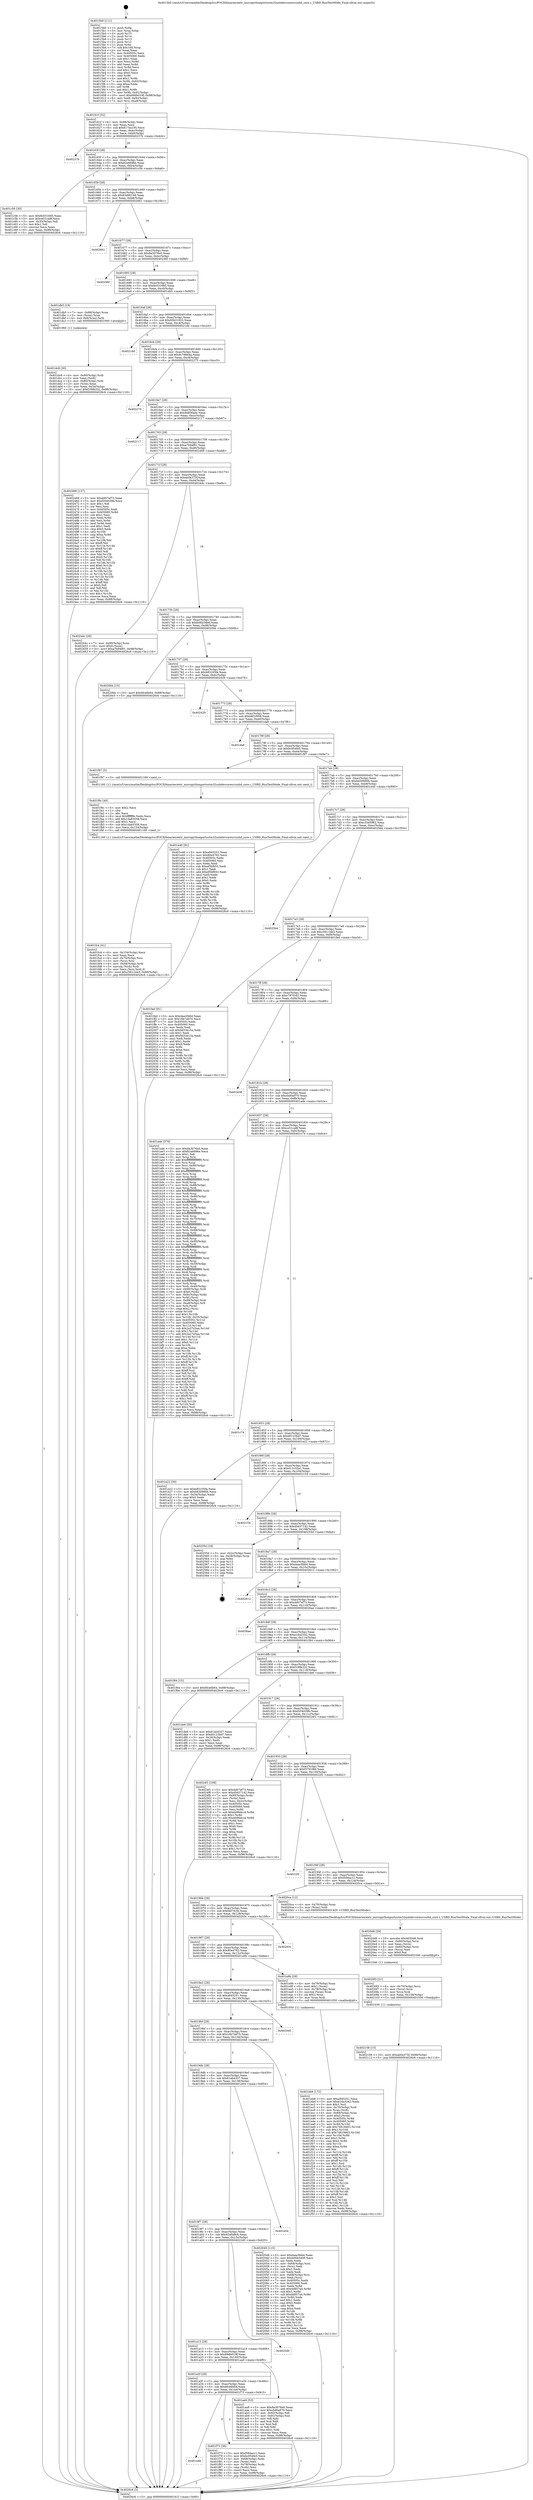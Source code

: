 digraph "0x4015b0" {
  label = "0x4015b0 (/mnt/c/Users/mathe/Desktop/tcc/POCII/binaries/extr_micropythonportsstm32usbdevcoresrcusbd_core.c_USBD_RunTestMode_Final-ollvm.out::main(0))"
  labelloc = "t"
  node[shape=record]

  Entry [label="",width=0.3,height=0.3,shape=circle,fillcolor=black,style=filled]
  "0x40161f" [label="{
     0x40161f [32]\l
     | [instrs]\l
     &nbsp;&nbsp;0x40161f \<+6\>: mov -0x98(%rbp),%eax\l
     &nbsp;&nbsp;0x401625 \<+2\>: mov %eax,%ecx\l
     &nbsp;&nbsp;0x401627 \<+6\>: sub $0x817ea195,%ecx\l
     &nbsp;&nbsp;0x40162d \<+6\>: mov %eax,-0xac(%rbp)\l
     &nbsp;&nbsp;0x401633 \<+6\>: mov %ecx,-0xb0(%rbp)\l
     &nbsp;&nbsp;0x401639 \<+6\>: je 000000000040237b \<main+0xdcb\>\l
  }"]
  "0x40237b" [label="{
     0x40237b\l
  }", style=dashed]
  "0x40163f" [label="{
     0x40163f [28]\l
     | [instrs]\l
     &nbsp;&nbsp;0x40163f \<+5\>: jmp 0000000000401644 \<main+0x94\>\l
     &nbsp;&nbsp;0x401644 \<+6\>: mov -0xac(%rbp),%eax\l
     &nbsp;&nbsp;0x40164a \<+5\>: sub $0x82a6696e,%eax\l
     &nbsp;&nbsp;0x40164f \<+6\>: mov %eax,-0xb4(%rbp)\l
     &nbsp;&nbsp;0x401655 \<+6\>: je 0000000000401c56 \<main+0x6a6\>\l
  }"]
  Exit [label="",width=0.3,height=0.3,shape=circle,fillcolor=black,style=filled,peripheries=2]
  "0x401c56" [label="{
     0x401c56 [30]\l
     | [instrs]\l
     &nbsp;&nbsp;0x401c56 \<+5\>: mov $0x8c031685,%eax\l
     &nbsp;&nbsp;0x401c5b \<+5\>: mov $0xce51ca8f,%ecx\l
     &nbsp;&nbsp;0x401c60 \<+3\>: mov -0x35(%rbp),%dl\l
     &nbsp;&nbsp;0x401c63 \<+3\>: test $0x1,%dl\l
     &nbsp;&nbsp;0x401c66 \<+3\>: cmovne %ecx,%eax\l
     &nbsp;&nbsp;0x401c69 \<+6\>: mov %eax,-0x98(%rbp)\l
     &nbsp;&nbsp;0x401c6f \<+5\>: jmp 00000000004026c6 \<main+0x1116\>\l
  }"]
  "0x40165b" [label="{
     0x40165b [28]\l
     | [instrs]\l
     &nbsp;&nbsp;0x40165b \<+5\>: jmp 0000000000401660 \<main+0xb0\>\l
     &nbsp;&nbsp;0x401660 \<+6\>: mov -0xac(%rbp),%eax\l
     &nbsp;&nbsp;0x401666 \<+5\>: sub $0x83d90148,%eax\l
     &nbsp;&nbsp;0x40166b \<+6\>: mov %eax,-0xb8(%rbp)\l
     &nbsp;&nbsp;0x401671 \<+6\>: je 0000000000402661 \<main+0x10b1\>\l
  }"]
  "0x402108" [label="{
     0x402108 [15]\l
     | [instrs]\l
     &nbsp;&nbsp;0x402108 \<+10\>: movl $0xab0a375f,-0x98(%rbp)\l
     &nbsp;&nbsp;0x402112 \<+5\>: jmp 00000000004026c6 \<main+0x1116\>\l
  }"]
  "0x402661" [label="{
     0x402661\l
  }", style=dashed]
  "0x401677" [label="{
     0x401677 [28]\l
     | [instrs]\l
     &nbsp;&nbsp;0x401677 \<+5\>: jmp 000000000040167c \<main+0xcc\>\l
     &nbsp;&nbsp;0x40167c \<+6\>: mov -0xac(%rbp),%eax\l
     &nbsp;&nbsp;0x401682 \<+5\>: sub $0x8a3076e0,%eax\l
     &nbsp;&nbsp;0x401687 \<+6\>: mov %eax,-0xbc(%rbp)\l
     &nbsp;&nbsp;0x40168d \<+6\>: je 000000000040256f \<main+0xfbf\>\l
  }"]
  "0x4020f3" [label="{
     0x4020f3 [21]\l
     | [instrs]\l
     &nbsp;&nbsp;0x4020f3 \<+4\>: mov -0x70(%rbp),%rcx\l
     &nbsp;&nbsp;0x4020f7 \<+3\>: mov (%rcx),%rcx\l
     &nbsp;&nbsp;0x4020fa \<+3\>: mov %rcx,%rdi\l
     &nbsp;&nbsp;0x4020fd \<+6\>: mov %eax,-0x158(%rbp)\l
     &nbsp;&nbsp;0x402103 \<+5\>: call 0000000000401030 \<free@plt\>\l
     | [calls]\l
     &nbsp;&nbsp;0x401030 \{1\} (unknown)\l
  }"]
  "0x40256f" [label="{
     0x40256f\l
  }", style=dashed]
  "0x401693" [label="{
     0x401693 [28]\l
     | [instrs]\l
     &nbsp;&nbsp;0x401693 \<+5\>: jmp 0000000000401698 \<main+0xe8\>\l
     &nbsp;&nbsp;0x401698 \<+6\>: mov -0xac(%rbp),%eax\l
     &nbsp;&nbsp;0x40169e \<+5\>: sub $0x8c031685,%eax\l
     &nbsp;&nbsp;0x4016a3 \<+6\>: mov %eax,-0xc0(%rbp)\l
     &nbsp;&nbsp;0x4016a9 \<+6\>: je 0000000000401db5 \<main+0x805\>\l
  }"]
  "0x4020d6" [label="{
     0x4020d6 [29]\l
     | [instrs]\l
     &nbsp;&nbsp;0x4020d6 \<+10\>: movabs $0x4030d6,%rdi\l
     &nbsp;&nbsp;0x4020e0 \<+4\>: mov -0x60(%rbp),%rcx\l
     &nbsp;&nbsp;0x4020e4 \<+2\>: mov %eax,(%rcx)\l
     &nbsp;&nbsp;0x4020e6 \<+4\>: mov -0x60(%rbp),%rcx\l
     &nbsp;&nbsp;0x4020ea \<+2\>: mov (%rcx),%esi\l
     &nbsp;&nbsp;0x4020ec \<+2\>: mov $0x0,%al\l
     &nbsp;&nbsp;0x4020ee \<+5\>: call 0000000000401040 \<printf@plt\>\l
     | [calls]\l
     &nbsp;&nbsp;0x401040 \{1\} (unknown)\l
  }"]
  "0x401db5" [label="{
     0x401db5 [19]\l
     | [instrs]\l
     &nbsp;&nbsp;0x401db5 \<+7\>: mov -0x88(%rbp),%rax\l
     &nbsp;&nbsp;0x401dbc \<+3\>: mov (%rax),%rax\l
     &nbsp;&nbsp;0x401dbf \<+4\>: mov 0x8(%rax),%rdi\l
     &nbsp;&nbsp;0x401dc3 \<+5\>: call 0000000000401060 \<atoi@plt\>\l
     | [calls]\l
     &nbsp;&nbsp;0x401060 \{1\} (unknown)\l
  }"]
  "0x4016af" [label="{
     0x4016af [28]\l
     | [instrs]\l
     &nbsp;&nbsp;0x4016af \<+5\>: jmp 00000000004016b4 \<main+0x104\>\l
     &nbsp;&nbsp;0x4016b4 \<+6\>: mov -0xac(%rbp),%eax\l
     &nbsp;&nbsp;0x4016ba \<+5\>: sub $0x95b31923,%eax\l
     &nbsp;&nbsp;0x4016bf \<+6\>: mov %eax,-0xc4(%rbp)\l
     &nbsp;&nbsp;0x4016c5 \<+6\>: je 00000000004021dd \<main+0xc2d\>\l
  }"]
  "0x401fc4" [label="{
     0x401fc4 [41]\l
     | [instrs]\l
     &nbsp;&nbsp;0x401fc4 \<+6\>: mov -0x154(%rbp),%ecx\l
     &nbsp;&nbsp;0x401fca \<+3\>: imul %eax,%ecx\l
     &nbsp;&nbsp;0x401fcd \<+4\>: mov -0x70(%rbp),%rsi\l
     &nbsp;&nbsp;0x401fd1 \<+3\>: mov (%rsi),%rsi\l
     &nbsp;&nbsp;0x401fd4 \<+4\>: mov -0x68(%rbp),%rdi\l
     &nbsp;&nbsp;0x401fd8 \<+3\>: movslq (%rdi),%rdi\l
     &nbsp;&nbsp;0x401fdb \<+3\>: mov %ecx,(%rsi,%rdi,4)\l
     &nbsp;&nbsp;0x401fde \<+10\>: movl $0xc5611bb3,-0x98(%rbp)\l
     &nbsp;&nbsp;0x401fe8 \<+5\>: jmp 00000000004026c6 \<main+0x1116\>\l
  }"]
  "0x4021dd" [label="{
     0x4021dd\l
  }", style=dashed]
  "0x4016cb" [label="{
     0x4016cb [28]\l
     | [instrs]\l
     &nbsp;&nbsp;0x4016cb \<+5\>: jmp 00000000004016d0 \<main+0x120\>\l
     &nbsp;&nbsp;0x4016d0 \<+6\>: mov -0xac(%rbp),%eax\l
     &nbsp;&nbsp;0x4016d6 \<+5\>: sub $0x9c78864a,%eax\l
     &nbsp;&nbsp;0x4016db \<+6\>: mov %eax,-0xc8(%rbp)\l
     &nbsp;&nbsp;0x4016e1 \<+6\>: je 0000000000402275 \<main+0xcc5\>\l
  }"]
  "0x401f9c" [label="{
     0x401f9c [40]\l
     | [instrs]\l
     &nbsp;&nbsp;0x401f9c \<+5\>: mov $0x2,%ecx\l
     &nbsp;&nbsp;0x401fa1 \<+1\>: cltd\l
     &nbsp;&nbsp;0x401fa2 \<+2\>: idiv %ecx\l
     &nbsp;&nbsp;0x401fa4 \<+6\>: imul $0xfffffffe,%edx,%ecx\l
     &nbsp;&nbsp;0x401faa \<+6\>: add $0x1da83358,%ecx\l
     &nbsp;&nbsp;0x401fb0 \<+3\>: add $0x1,%ecx\l
     &nbsp;&nbsp;0x401fb3 \<+6\>: sub $0x1da83358,%ecx\l
     &nbsp;&nbsp;0x401fb9 \<+6\>: mov %ecx,-0x154(%rbp)\l
     &nbsp;&nbsp;0x401fbf \<+5\>: call 0000000000401160 \<next_i\>\l
     | [calls]\l
     &nbsp;&nbsp;0x401160 \{1\} (/mnt/c/Users/mathe/Desktop/tcc/POCII/binaries/extr_micropythonportsstm32usbdevcoresrcusbd_core.c_USBD_RunTestMode_Final-ollvm.out::next_i)\l
  }"]
  "0x402275" [label="{
     0x402275\l
  }", style=dashed]
  "0x4016e7" [label="{
     0x4016e7 [28]\l
     | [instrs]\l
     &nbsp;&nbsp;0x4016e7 \<+5\>: jmp 00000000004016ec \<main+0x13c\>\l
     &nbsp;&nbsp;0x4016ec \<+6\>: mov -0xac(%rbp),%eax\l
     &nbsp;&nbsp;0x4016f2 \<+5\>: sub $0x9d856adc,%eax\l
     &nbsp;&nbsp;0x4016f7 \<+6\>: mov %eax,-0xcc(%rbp)\l
     &nbsp;&nbsp;0x4016fd \<+6\>: je 0000000000402117 \<main+0xb67\>\l
  }"]
  "0x401a4b" [label="{
     0x401a4b\l
  }", style=dashed]
  "0x402117" [label="{
     0x402117\l
  }", style=dashed]
  "0x401703" [label="{
     0x401703 [28]\l
     | [instrs]\l
     &nbsp;&nbsp;0x401703 \<+5\>: jmp 0000000000401708 \<main+0x158\>\l
     &nbsp;&nbsp;0x401708 \<+6\>: mov -0xac(%rbp),%eax\l
     &nbsp;&nbsp;0x40170e \<+5\>: sub $0xa7b94f91,%eax\l
     &nbsp;&nbsp;0x401713 \<+6\>: mov %eax,-0xd0(%rbp)\l
     &nbsp;&nbsp;0x401719 \<+6\>: je 0000000000402468 \<main+0xeb8\>\l
  }"]
  "0x401f73" [label="{
     0x401f73 [36]\l
     | [instrs]\l
     &nbsp;&nbsp;0x401f73 \<+5\>: mov $0xf59dacc1,%eax\l
     &nbsp;&nbsp;0x401f78 \<+5\>: mov $0xbc954fe5,%ecx\l
     &nbsp;&nbsp;0x401f7d \<+4\>: mov -0x68(%rbp),%rdx\l
     &nbsp;&nbsp;0x401f81 \<+2\>: mov (%rdx),%esi\l
     &nbsp;&nbsp;0x401f83 \<+4\>: mov -0x78(%rbp),%rdx\l
     &nbsp;&nbsp;0x401f87 \<+2\>: cmp (%rdx),%esi\l
     &nbsp;&nbsp;0x401f89 \<+3\>: cmovl %ecx,%eax\l
     &nbsp;&nbsp;0x401f8c \<+6\>: mov %eax,-0x98(%rbp)\l
     &nbsp;&nbsp;0x401f92 \<+5\>: jmp 00000000004026c6 \<main+0x1116\>\l
  }"]
  "0x402468" [label="{
     0x402468 [137]\l
     | [instrs]\l
     &nbsp;&nbsp;0x402468 \<+5\>: mov $0xdd07ef73,%eax\l
     &nbsp;&nbsp;0x40246d \<+5\>: mov $0xf204039b,%ecx\l
     &nbsp;&nbsp;0x402472 \<+2\>: mov $0x1,%dl\l
     &nbsp;&nbsp;0x402474 \<+2\>: xor %esi,%esi\l
     &nbsp;&nbsp;0x402476 \<+7\>: mov 0x40505c,%edi\l
     &nbsp;&nbsp;0x40247d \<+8\>: mov 0x405060,%r8d\l
     &nbsp;&nbsp;0x402485 \<+3\>: sub $0x1,%esi\l
     &nbsp;&nbsp;0x402488 \<+3\>: mov %edi,%r9d\l
     &nbsp;&nbsp;0x40248b \<+3\>: add %esi,%r9d\l
     &nbsp;&nbsp;0x40248e \<+4\>: imul %r9d,%edi\l
     &nbsp;&nbsp;0x402492 \<+3\>: and $0x1,%edi\l
     &nbsp;&nbsp;0x402495 \<+3\>: cmp $0x0,%edi\l
     &nbsp;&nbsp;0x402498 \<+4\>: sete %r10b\l
     &nbsp;&nbsp;0x40249c \<+4\>: cmp $0xa,%r8d\l
     &nbsp;&nbsp;0x4024a0 \<+4\>: setl %r11b\l
     &nbsp;&nbsp;0x4024a4 \<+3\>: mov %r10b,%bl\l
     &nbsp;&nbsp;0x4024a7 \<+3\>: xor $0xff,%bl\l
     &nbsp;&nbsp;0x4024aa \<+3\>: mov %r11b,%r14b\l
     &nbsp;&nbsp;0x4024ad \<+4\>: xor $0xff,%r14b\l
     &nbsp;&nbsp;0x4024b1 \<+3\>: xor $0x0,%dl\l
     &nbsp;&nbsp;0x4024b4 \<+3\>: mov %bl,%r15b\l
     &nbsp;&nbsp;0x4024b7 \<+4\>: and $0x0,%r15b\l
     &nbsp;&nbsp;0x4024bb \<+3\>: and %dl,%r10b\l
     &nbsp;&nbsp;0x4024be \<+3\>: mov %r14b,%r12b\l
     &nbsp;&nbsp;0x4024c1 \<+4\>: and $0x0,%r12b\l
     &nbsp;&nbsp;0x4024c5 \<+3\>: and %dl,%r11b\l
     &nbsp;&nbsp;0x4024c8 \<+3\>: or %r10b,%r15b\l
     &nbsp;&nbsp;0x4024cb \<+3\>: or %r11b,%r12b\l
     &nbsp;&nbsp;0x4024ce \<+3\>: xor %r12b,%r15b\l
     &nbsp;&nbsp;0x4024d1 \<+3\>: or %r14b,%bl\l
     &nbsp;&nbsp;0x4024d4 \<+3\>: xor $0xff,%bl\l
     &nbsp;&nbsp;0x4024d7 \<+3\>: or $0x0,%dl\l
     &nbsp;&nbsp;0x4024da \<+2\>: and %dl,%bl\l
     &nbsp;&nbsp;0x4024dc \<+3\>: or %bl,%r15b\l
     &nbsp;&nbsp;0x4024df \<+4\>: test $0x1,%r15b\l
     &nbsp;&nbsp;0x4024e3 \<+3\>: cmovne %ecx,%eax\l
     &nbsp;&nbsp;0x4024e6 \<+6\>: mov %eax,-0x98(%rbp)\l
     &nbsp;&nbsp;0x4024ec \<+5\>: jmp 00000000004026c6 \<main+0x1116\>\l
  }"]
  "0x40171f" [label="{
     0x40171f [28]\l
     | [instrs]\l
     &nbsp;&nbsp;0x40171f \<+5\>: jmp 0000000000401724 \<main+0x174\>\l
     &nbsp;&nbsp;0x401724 \<+6\>: mov -0xac(%rbp),%eax\l
     &nbsp;&nbsp;0x40172a \<+5\>: sub $0xab0a375f,%eax\l
     &nbsp;&nbsp;0x40172f \<+6\>: mov %eax,-0xd4(%rbp)\l
     &nbsp;&nbsp;0x401735 \<+6\>: je 000000000040244c \<main+0xe9c\>\l
  }"]
  "0x401eb8" [label="{
     0x401eb8 [172]\l
     | [instrs]\l
     &nbsp;&nbsp;0x401eb8 \<+5\>: mov $0xa945251,%ecx\l
     &nbsp;&nbsp;0x401ebd \<+5\>: mov $0xe16a3342,%edx\l
     &nbsp;&nbsp;0x401ec2 \<+3\>: mov $0x1,%sil\l
     &nbsp;&nbsp;0x401ec5 \<+4\>: mov -0x70(%rbp),%rdi\l
     &nbsp;&nbsp;0x401ec9 \<+3\>: mov %rax,(%rdi)\l
     &nbsp;&nbsp;0x401ecc \<+4\>: mov -0x68(%rbp),%rax\l
     &nbsp;&nbsp;0x401ed0 \<+6\>: movl $0x0,(%rax)\l
     &nbsp;&nbsp;0x401ed6 \<+8\>: mov 0x40505c,%r8d\l
     &nbsp;&nbsp;0x401ede \<+8\>: mov 0x405060,%r9d\l
     &nbsp;&nbsp;0x401ee6 \<+3\>: mov %r8d,%r10d\l
     &nbsp;&nbsp;0x401ee9 \<+7\>: add $0x74819d03,%r10d\l
     &nbsp;&nbsp;0x401ef0 \<+4\>: sub $0x1,%r10d\l
     &nbsp;&nbsp;0x401ef4 \<+7\>: sub $0x74819d03,%r10d\l
     &nbsp;&nbsp;0x401efb \<+4\>: imul %r10d,%r8d\l
     &nbsp;&nbsp;0x401eff \<+4\>: and $0x1,%r8d\l
     &nbsp;&nbsp;0x401f03 \<+4\>: cmp $0x0,%r8d\l
     &nbsp;&nbsp;0x401f07 \<+4\>: sete %r11b\l
     &nbsp;&nbsp;0x401f0b \<+4\>: cmp $0xa,%r9d\l
     &nbsp;&nbsp;0x401f0f \<+3\>: setl %bl\l
     &nbsp;&nbsp;0x401f12 \<+3\>: mov %r11b,%r14b\l
     &nbsp;&nbsp;0x401f15 \<+4\>: xor $0xff,%r14b\l
     &nbsp;&nbsp;0x401f19 \<+3\>: mov %bl,%r15b\l
     &nbsp;&nbsp;0x401f1c \<+4\>: xor $0xff,%r15b\l
     &nbsp;&nbsp;0x401f20 \<+4\>: xor $0x1,%sil\l
     &nbsp;&nbsp;0x401f24 \<+3\>: mov %r14b,%r12b\l
     &nbsp;&nbsp;0x401f27 \<+4\>: and $0xff,%r12b\l
     &nbsp;&nbsp;0x401f2b \<+3\>: and %sil,%r11b\l
     &nbsp;&nbsp;0x401f2e \<+3\>: mov %r15b,%r13b\l
     &nbsp;&nbsp;0x401f31 \<+4\>: and $0xff,%r13b\l
     &nbsp;&nbsp;0x401f35 \<+3\>: and %sil,%bl\l
     &nbsp;&nbsp;0x401f38 \<+3\>: or %r11b,%r12b\l
     &nbsp;&nbsp;0x401f3b \<+3\>: or %bl,%r13b\l
     &nbsp;&nbsp;0x401f3e \<+3\>: xor %r13b,%r12b\l
     &nbsp;&nbsp;0x401f41 \<+3\>: or %r15b,%r14b\l
     &nbsp;&nbsp;0x401f44 \<+4\>: xor $0xff,%r14b\l
     &nbsp;&nbsp;0x401f48 \<+4\>: or $0x1,%sil\l
     &nbsp;&nbsp;0x401f4c \<+3\>: and %sil,%r14b\l
     &nbsp;&nbsp;0x401f4f \<+3\>: or %r14b,%r12b\l
     &nbsp;&nbsp;0x401f52 \<+4\>: test $0x1,%r12b\l
     &nbsp;&nbsp;0x401f56 \<+3\>: cmovne %edx,%ecx\l
     &nbsp;&nbsp;0x401f59 \<+6\>: mov %ecx,-0x98(%rbp)\l
     &nbsp;&nbsp;0x401f5f \<+5\>: jmp 00000000004026c6 \<main+0x1116\>\l
  }"]
  "0x40244c" [label="{
     0x40244c [28]\l
     | [instrs]\l
     &nbsp;&nbsp;0x40244c \<+7\>: mov -0x90(%rbp),%rax\l
     &nbsp;&nbsp;0x402453 \<+6\>: movl $0x0,(%rax)\l
     &nbsp;&nbsp;0x402459 \<+10\>: movl $0xa7b94f91,-0x98(%rbp)\l
     &nbsp;&nbsp;0x402463 \<+5\>: jmp 00000000004026c6 \<main+0x1116\>\l
  }"]
  "0x40173b" [label="{
     0x40173b [28]\l
     | [instrs]\l
     &nbsp;&nbsp;0x40173b \<+5\>: jmp 0000000000401740 \<main+0x190\>\l
     &nbsp;&nbsp;0x401740 \<+6\>: mov -0xac(%rbp),%eax\l
     &nbsp;&nbsp;0x401746 \<+5\>: sub $0xb06b54b6,%eax\l
     &nbsp;&nbsp;0x40174b \<+6\>: mov %eax,-0xd8(%rbp)\l
     &nbsp;&nbsp;0x401751 \<+6\>: je 00000000004020bb \<main+0xb0b\>\l
  }"]
  "0x401dc8" [label="{
     0x401dc8 [30]\l
     | [instrs]\l
     &nbsp;&nbsp;0x401dc8 \<+4\>: mov -0x80(%rbp),%rdi\l
     &nbsp;&nbsp;0x401dcc \<+2\>: mov %eax,(%rdi)\l
     &nbsp;&nbsp;0x401dce \<+4\>: mov -0x80(%rbp),%rdi\l
     &nbsp;&nbsp;0x401dd2 \<+2\>: mov (%rdi),%eax\l
     &nbsp;&nbsp;0x401dd4 \<+3\>: mov %eax,-0x34(%rbp)\l
     &nbsp;&nbsp;0x401dd7 \<+10\>: movl $0xf199b332,-0x98(%rbp)\l
     &nbsp;&nbsp;0x401de1 \<+5\>: jmp 00000000004026c6 \<main+0x1116\>\l
  }"]
  "0x4020bb" [label="{
     0x4020bb [15]\l
     | [instrs]\l
     &nbsp;&nbsp;0x4020bb \<+10\>: movl $0x6fce6b64,-0x98(%rbp)\l
     &nbsp;&nbsp;0x4020c5 \<+5\>: jmp 00000000004026c6 \<main+0x1116\>\l
  }"]
  "0x401757" [label="{
     0x401757 [28]\l
     | [instrs]\l
     &nbsp;&nbsp;0x401757 \<+5\>: jmp 000000000040175c \<main+0x1ac\>\l
     &nbsp;&nbsp;0x40175c \<+6\>: mov -0xac(%rbp),%eax\l
     &nbsp;&nbsp;0x401762 \<+5\>: sub $0xb83105fa,%eax\l
     &nbsp;&nbsp;0x401767 \<+6\>: mov %eax,-0xdc(%rbp)\l
     &nbsp;&nbsp;0x40176d \<+6\>: je 0000000000402429 \<main+0xe79\>\l
  }"]
  "0x4015b0" [label="{
     0x4015b0 [111]\l
     | [instrs]\l
     &nbsp;&nbsp;0x4015b0 \<+1\>: push %rbp\l
     &nbsp;&nbsp;0x4015b1 \<+3\>: mov %rsp,%rbp\l
     &nbsp;&nbsp;0x4015b4 \<+2\>: push %r15\l
     &nbsp;&nbsp;0x4015b6 \<+2\>: push %r14\l
     &nbsp;&nbsp;0x4015b8 \<+2\>: push %r13\l
     &nbsp;&nbsp;0x4015ba \<+2\>: push %r12\l
     &nbsp;&nbsp;0x4015bc \<+1\>: push %rbx\l
     &nbsp;&nbsp;0x4015bd \<+7\>: sub $0x168,%rsp\l
     &nbsp;&nbsp;0x4015c4 \<+2\>: xor %eax,%eax\l
     &nbsp;&nbsp;0x4015c6 \<+7\>: mov 0x40505c,%ecx\l
     &nbsp;&nbsp;0x4015cd \<+7\>: mov 0x405060,%edx\l
     &nbsp;&nbsp;0x4015d4 \<+3\>: sub $0x1,%eax\l
     &nbsp;&nbsp;0x4015d7 \<+3\>: mov %ecx,%r8d\l
     &nbsp;&nbsp;0x4015da \<+3\>: add %eax,%r8d\l
     &nbsp;&nbsp;0x4015dd \<+4\>: imul %r8d,%ecx\l
     &nbsp;&nbsp;0x4015e1 \<+3\>: and $0x1,%ecx\l
     &nbsp;&nbsp;0x4015e4 \<+3\>: cmp $0x0,%ecx\l
     &nbsp;&nbsp;0x4015e7 \<+4\>: sete %r9b\l
     &nbsp;&nbsp;0x4015eb \<+4\>: and $0x1,%r9b\l
     &nbsp;&nbsp;0x4015ef \<+7\>: mov %r9b,-0x92(%rbp)\l
     &nbsp;&nbsp;0x4015f6 \<+3\>: cmp $0xa,%edx\l
     &nbsp;&nbsp;0x4015f9 \<+4\>: setl %r9b\l
     &nbsp;&nbsp;0x4015fd \<+4\>: and $0x1,%r9b\l
     &nbsp;&nbsp;0x401601 \<+7\>: mov %r9b,-0x91(%rbp)\l
     &nbsp;&nbsp;0x401608 \<+10\>: movl $0x69db019f,-0x98(%rbp)\l
     &nbsp;&nbsp;0x401612 \<+6\>: mov %edi,-0x9c(%rbp)\l
     &nbsp;&nbsp;0x401618 \<+7\>: mov %rsi,-0xa8(%rbp)\l
  }"]
  "0x402429" [label="{
     0x402429\l
  }", style=dashed]
  "0x401773" [label="{
     0x401773 [28]\l
     | [instrs]\l
     &nbsp;&nbsp;0x401773 \<+5\>: jmp 0000000000401778 \<main+0x1c8\>\l
     &nbsp;&nbsp;0x401778 \<+6\>: mov -0xac(%rbp),%eax\l
     &nbsp;&nbsp;0x40177e \<+5\>: sub $0xb8f1f958,%eax\l
     &nbsp;&nbsp;0x401783 \<+6\>: mov %eax,-0xe0(%rbp)\l
     &nbsp;&nbsp;0x401789 \<+6\>: je 0000000000401da6 \<main+0x7f6\>\l
  }"]
  "0x4026c6" [label="{
     0x4026c6 [5]\l
     | [instrs]\l
     &nbsp;&nbsp;0x4026c6 \<+5\>: jmp 000000000040161f \<main+0x6f\>\l
  }"]
  "0x401da6" [label="{
     0x401da6\l
  }", style=dashed]
  "0x40178f" [label="{
     0x40178f [28]\l
     | [instrs]\l
     &nbsp;&nbsp;0x40178f \<+5\>: jmp 0000000000401794 \<main+0x1e4\>\l
     &nbsp;&nbsp;0x401794 \<+6\>: mov -0xac(%rbp),%eax\l
     &nbsp;&nbsp;0x40179a \<+5\>: sub $0xbc954fe5,%eax\l
     &nbsp;&nbsp;0x40179f \<+6\>: mov %eax,-0xe4(%rbp)\l
     &nbsp;&nbsp;0x4017a5 \<+6\>: je 0000000000401f97 \<main+0x9e7\>\l
  }"]
  "0x401a2f" [label="{
     0x401a2f [28]\l
     | [instrs]\l
     &nbsp;&nbsp;0x401a2f \<+5\>: jmp 0000000000401a34 \<main+0x484\>\l
     &nbsp;&nbsp;0x401a34 \<+6\>: mov -0xac(%rbp),%eax\l
     &nbsp;&nbsp;0x401a3a \<+5\>: sub $0x6fce6b64,%eax\l
     &nbsp;&nbsp;0x401a3f \<+6\>: mov %eax,-0x144(%rbp)\l
     &nbsp;&nbsp;0x401a45 \<+6\>: je 0000000000401f73 \<main+0x9c3\>\l
  }"]
  "0x401f97" [label="{
     0x401f97 [5]\l
     | [instrs]\l
     &nbsp;&nbsp;0x401f97 \<+5\>: call 0000000000401160 \<next_i\>\l
     | [calls]\l
     &nbsp;&nbsp;0x401160 \{1\} (/mnt/c/Users/mathe/Desktop/tcc/POCII/binaries/extr_micropythonportsstm32usbdevcoresrcusbd_core.c_USBD_RunTestMode_Final-ollvm.out::next_i)\l
  }"]
  "0x4017ab" [label="{
     0x4017ab [28]\l
     | [instrs]\l
     &nbsp;&nbsp;0x4017ab \<+5\>: jmp 00000000004017b0 \<main+0x200\>\l
     &nbsp;&nbsp;0x4017b0 \<+6\>: mov -0xac(%rbp),%eax\l
     &nbsp;&nbsp;0x4017b6 \<+5\>: sub $0xbd30990b,%eax\l
     &nbsp;&nbsp;0x4017bb \<+6\>: mov %eax,-0xe8(%rbp)\l
     &nbsp;&nbsp;0x4017c1 \<+6\>: je 0000000000401e40 \<main+0x890\>\l
  }"]
  "0x401aa9" [label="{
     0x401aa9 [53]\l
     | [instrs]\l
     &nbsp;&nbsp;0x401aa9 \<+5\>: mov $0x8a3076e0,%eax\l
     &nbsp;&nbsp;0x401aae \<+5\>: mov $0xcbd0a970,%ecx\l
     &nbsp;&nbsp;0x401ab3 \<+6\>: mov -0x92(%rbp),%dl\l
     &nbsp;&nbsp;0x401ab9 \<+7\>: mov -0x91(%rbp),%sil\l
     &nbsp;&nbsp;0x401ac0 \<+3\>: mov %dl,%dil\l
     &nbsp;&nbsp;0x401ac3 \<+3\>: and %sil,%dil\l
     &nbsp;&nbsp;0x401ac6 \<+3\>: xor %sil,%dl\l
     &nbsp;&nbsp;0x401ac9 \<+3\>: or %dl,%dil\l
     &nbsp;&nbsp;0x401acc \<+4\>: test $0x1,%dil\l
     &nbsp;&nbsp;0x401ad0 \<+3\>: cmovne %ecx,%eax\l
     &nbsp;&nbsp;0x401ad3 \<+6\>: mov %eax,-0x98(%rbp)\l
     &nbsp;&nbsp;0x401ad9 \<+5\>: jmp 00000000004026c6 \<main+0x1116\>\l
  }"]
  "0x401e40" [label="{
     0x401e40 [91]\l
     | [instrs]\l
     &nbsp;&nbsp;0x401e40 \<+5\>: mov $0xa945251,%eax\l
     &nbsp;&nbsp;0x401e45 \<+5\>: mov $0x80e4762,%ecx\l
     &nbsp;&nbsp;0x401e4a \<+7\>: mov 0x40505c,%edx\l
     &nbsp;&nbsp;0x401e51 \<+7\>: mov 0x405060,%esi\l
     &nbsp;&nbsp;0x401e58 \<+2\>: mov %edx,%edi\l
     &nbsp;&nbsp;0x401e5a \<+6\>: sub $0xef5bf653,%edi\l
     &nbsp;&nbsp;0x401e60 \<+3\>: sub $0x1,%edi\l
     &nbsp;&nbsp;0x401e63 \<+6\>: add $0xef5bf653,%edi\l
     &nbsp;&nbsp;0x401e69 \<+3\>: imul %edi,%edx\l
     &nbsp;&nbsp;0x401e6c \<+3\>: and $0x1,%edx\l
     &nbsp;&nbsp;0x401e6f \<+3\>: cmp $0x0,%edx\l
     &nbsp;&nbsp;0x401e72 \<+4\>: sete %r8b\l
     &nbsp;&nbsp;0x401e76 \<+3\>: cmp $0xa,%esi\l
     &nbsp;&nbsp;0x401e79 \<+4\>: setl %r9b\l
     &nbsp;&nbsp;0x401e7d \<+3\>: mov %r8b,%r10b\l
     &nbsp;&nbsp;0x401e80 \<+3\>: and %r9b,%r10b\l
     &nbsp;&nbsp;0x401e83 \<+3\>: xor %r9b,%r8b\l
     &nbsp;&nbsp;0x401e86 \<+3\>: or %r8b,%r10b\l
     &nbsp;&nbsp;0x401e89 \<+4\>: test $0x1,%r10b\l
     &nbsp;&nbsp;0x401e8d \<+3\>: cmovne %ecx,%eax\l
     &nbsp;&nbsp;0x401e90 \<+6\>: mov %eax,-0x98(%rbp)\l
     &nbsp;&nbsp;0x401e96 \<+5\>: jmp 00000000004026c6 \<main+0x1116\>\l
  }"]
  "0x4017c7" [label="{
     0x4017c7 [28]\l
     | [instrs]\l
     &nbsp;&nbsp;0x4017c7 \<+5\>: jmp 00000000004017cc \<main+0x21c\>\l
     &nbsp;&nbsp;0x4017cc \<+6\>: mov -0xac(%rbp),%eax\l
     &nbsp;&nbsp;0x4017d2 \<+5\>: sub $0xc33e5982,%eax\l
     &nbsp;&nbsp;0x4017d7 \<+6\>: mov %eax,-0xec(%rbp)\l
     &nbsp;&nbsp;0x4017dd \<+6\>: je 00000000004025b4 \<main+0x1004\>\l
  }"]
  "0x401a13" [label="{
     0x401a13 [28]\l
     | [instrs]\l
     &nbsp;&nbsp;0x401a13 \<+5\>: jmp 0000000000401a18 \<main+0x468\>\l
     &nbsp;&nbsp;0x401a18 \<+6\>: mov -0xac(%rbp),%eax\l
     &nbsp;&nbsp;0x401a1e \<+5\>: sub $0x69db019f,%eax\l
     &nbsp;&nbsp;0x401a23 \<+6\>: mov %eax,-0x140(%rbp)\l
     &nbsp;&nbsp;0x401a29 \<+6\>: je 0000000000401aa9 \<main+0x4f9\>\l
  }"]
  "0x4025b4" [label="{
     0x4025b4\l
  }", style=dashed]
  "0x4017e3" [label="{
     0x4017e3 [28]\l
     | [instrs]\l
     &nbsp;&nbsp;0x4017e3 \<+5\>: jmp 00000000004017e8 \<main+0x238\>\l
     &nbsp;&nbsp;0x4017e8 \<+6\>: mov -0xac(%rbp),%eax\l
     &nbsp;&nbsp;0x4017ee \<+5\>: sub $0xc5611bb3,%eax\l
     &nbsp;&nbsp;0x4017f3 \<+6\>: mov %eax,-0xf0(%rbp)\l
     &nbsp;&nbsp;0x4017f9 \<+6\>: je 0000000000401fed \<main+0xa3d\>\l
  }"]
  "0x4022d0" [label="{
     0x4022d0\l
  }", style=dashed]
  "0x401fed" [label="{
     0x401fed [91]\l
     | [instrs]\l
     &nbsp;&nbsp;0x401fed \<+5\>: mov $0xdaac0b6d,%eax\l
     &nbsp;&nbsp;0x401ff2 \<+5\>: mov $0x16b7dd70,%ecx\l
     &nbsp;&nbsp;0x401ff7 \<+7\>: mov 0x40505c,%edx\l
     &nbsp;&nbsp;0x401ffe \<+7\>: mov 0x405060,%esi\l
     &nbsp;&nbsp;0x402005 \<+2\>: mov %edx,%edi\l
     &nbsp;&nbsp;0x402007 \<+6\>: sub $0x9d33e15a,%edi\l
     &nbsp;&nbsp;0x40200d \<+3\>: sub $0x1,%edi\l
     &nbsp;&nbsp;0x402010 \<+6\>: add $0x9d33e15a,%edi\l
     &nbsp;&nbsp;0x402016 \<+3\>: imul %edi,%edx\l
     &nbsp;&nbsp;0x402019 \<+3\>: and $0x1,%edx\l
     &nbsp;&nbsp;0x40201c \<+3\>: cmp $0x0,%edx\l
     &nbsp;&nbsp;0x40201f \<+4\>: sete %r8b\l
     &nbsp;&nbsp;0x402023 \<+3\>: cmp $0xa,%esi\l
     &nbsp;&nbsp;0x402026 \<+4\>: setl %r9b\l
     &nbsp;&nbsp;0x40202a \<+3\>: mov %r8b,%r10b\l
     &nbsp;&nbsp;0x40202d \<+3\>: and %r9b,%r10b\l
     &nbsp;&nbsp;0x402030 \<+3\>: xor %r9b,%r8b\l
     &nbsp;&nbsp;0x402033 \<+3\>: or %r8b,%r10b\l
     &nbsp;&nbsp;0x402036 \<+4\>: test $0x1,%r10b\l
     &nbsp;&nbsp;0x40203a \<+3\>: cmovne %ecx,%eax\l
     &nbsp;&nbsp;0x40203d \<+6\>: mov %eax,-0x98(%rbp)\l
     &nbsp;&nbsp;0x402043 \<+5\>: jmp 00000000004026c6 \<main+0x1116\>\l
  }"]
  "0x4017ff" [label="{
     0x4017ff [28]\l
     | [instrs]\l
     &nbsp;&nbsp;0x4017ff \<+5\>: jmp 0000000000401804 \<main+0x254\>\l
     &nbsp;&nbsp;0x401804 \<+6\>: mov -0xac(%rbp),%eax\l
     &nbsp;&nbsp;0x40180a \<+5\>: sub $0xc787f162,%eax\l
     &nbsp;&nbsp;0x40180f \<+6\>: mov %eax,-0xf4(%rbp)\l
     &nbsp;&nbsp;0x401815 \<+6\>: je 0000000000402438 \<main+0xe88\>\l
  }"]
  "0x4019f7" [label="{
     0x4019f7 [28]\l
     | [instrs]\l
     &nbsp;&nbsp;0x4019f7 \<+5\>: jmp 00000000004019fc \<main+0x44c\>\l
     &nbsp;&nbsp;0x4019fc \<+6\>: mov -0xac(%rbp),%eax\l
     &nbsp;&nbsp;0x401a02 \<+5\>: sub $0x62a0a8c6,%eax\l
     &nbsp;&nbsp;0x401a07 \<+6\>: mov %eax,-0x13c(%rbp)\l
     &nbsp;&nbsp;0x401a0d \<+6\>: je 00000000004022d0 \<main+0xd20\>\l
  }"]
  "0x402438" [label="{
     0x402438\l
  }", style=dashed]
  "0x40181b" [label="{
     0x40181b [28]\l
     | [instrs]\l
     &nbsp;&nbsp;0x40181b \<+5\>: jmp 0000000000401820 \<main+0x270\>\l
     &nbsp;&nbsp;0x401820 \<+6\>: mov -0xac(%rbp),%eax\l
     &nbsp;&nbsp;0x401826 \<+5\>: sub $0xcbd0a970,%eax\l
     &nbsp;&nbsp;0x40182b \<+6\>: mov %eax,-0xf8(%rbp)\l
     &nbsp;&nbsp;0x401831 \<+6\>: je 0000000000401ade \<main+0x52e\>\l
  }"]
  "0x401e04" [label="{
     0x401e04\l
  }", style=dashed]
  "0x401ade" [label="{
     0x401ade [376]\l
     | [instrs]\l
     &nbsp;&nbsp;0x401ade \<+5\>: mov $0x8a3076e0,%eax\l
     &nbsp;&nbsp;0x401ae3 \<+5\>: mov $0x82a6696e,%ecx\l
     &nbsp;&nbsp;0x401ae8 \<+2\>: mov $0x1,%dl\l
     &nbsp;&nbsp;0x401aea \<+3\>: mov %rsp,%rsi\l
     &nbsp;&nbsp;0x401aed \<+4\>: add $0xfffffffffffffff0,%rsi\l
     &nbsp;&nbsp;0x401af1 \<+3\>: mov %rsi,%rsp\l
     &nbsp;&nbsp;0x401af4 \<+7\>: mov %rsi,-0x90(%rbp)\l
     &nbsp;&nbsp;0x401afb \<+3\>: mov %rsp,%rsi\l
     &nbsp;&nbsp;0x401afe \<+4\>: add $0xfffffffffffffff0,%rsi\l
     &nbsp;&nbsp;0x401b02 \<+3\>: mov %rsi,%rsp\l
     &nbsp;&nbsp;0x401b05 \<+3\>: mov %rsp,%rdi\l
     &nbsp;&nbsp;0x401b08 \<+4\>: add $0xfffffffffffffff0,%rdi\l
     &nbsp;&nbsp;0x401b0c \<+3\>: mov %rdi,%rsp\l
     &nbsp;&nbsp;0x401b0f \<+7\>: mov %rdi,-0x88(%rbp)\l
     &nbsp;&nbsp;0x401b16 \<+3\>: mov %rsp,%rdi\l
     &nbsp;&nbsp;0x401b19 \<+4\>: add $0xfffffffffffffff0,%rdi\l
     &nbsp;&nbsp;0x401b1d \<+3\>: mov %rdi,%rsp\l
     &nbsp;&nbsp;0x401b20 \<+4\>: mov %rdi,-0x80(%rbp)\l
     &nbsp;&nbsp;0x401b24 \<+3\>: mov %rsp,%rdi\l
     &nbsp;&nbsp;0x401b27 \<+4\>: add $0xfffffffffffffff0,%rdi\l
     &nbsp;&nbsp;0x401b2b \<+3\>: mov %rdi,%rsp\l
     &nbsp;&nbsp;0x401b2e \<+4\>: mov %rdi,-0x78(%rbp)\l
     &nbsp;&nbsp;0x401b32 \<+3\>: mov %rsp,%rdi\l
     &nbsp;&nbsp;0x401b35 \<+4\>: add $0xfffffffffffffff0,%rdi\l
     &nbsp;&nbsp;0x401b39 \<+3\>: mov %rdi,%rsp\l
     &nbsp;&nbsp;0x401b3c \<+4\>: mov %rdi,-0x70(%rbp)\l
     &nbsp;&nbsp;0x401b40 \<+3\>: mov %rsp,%rdi\l
     &nbsp;&nbsp;0x401b43 \<+4\>: add $0xfffffffffffffff0,%rdi\l
     &nbsp;&nbsp;0x401b47 \<+3\>: mov %rdi,%rsp\l
     &nbsp;&nbsp;0x401b4a \<+4\>: mov %rdi,-0x68(%rbp)\l
     &nbsp;&nbsp;0x401b4e \<+3\>: mov %rsp,%rdi\l
     &nbsp;&nbsp;0x401b51 \<+4\>: add $0xfffffffffffffff0,%rdi\l
     &nbsp;&nbsp;0x401b55 \<+3\>: mov %rdi,%rsp\l
     &nbsp;&nbsp;0x401b58 \<+4\>: mov %rdi,-0x60(%rbp)\l
     &nbsp;&nbsp;0x401b5c \<+3\>: mov %rsp,%rdi\l
     &nbsp;&nbsp;0x401b5f \<+4\>: add $0xfffffffffffffff0,%rdi\l
     &nbsp;&nbsp;0x401b63 \<+3\>: mov %rdi,%rsp\l
     &nbsp;&nbsp;0x401b66 \<+4\>: mov %rdi,-0x58(%rbp)\l
     &nbsp;&nbsp;0x401b6a \<+3\>: mov %rsp,%rdi\l
     &nbsp;&nbsp;0x401b6d \<+4\>: add $0xfffffffffffffff0,%rdi\l
     &nbsp;&nbsp;0x401b71 \<+3\>: mov %rdi,%rsp\l
     &nbsp;&nbsp;0x401b74 \<+4\>: mov %rdi,-0x50(%rbp)\l
     &nbsp;&nbsp;0x401b78 \<+3\>: mov %rsp,%rdi\l
     &nbsp;&nbsp;0x401b7b \<+4\>: add $0xfffffffffffffff0,%rdi\l
     &nbsp;&nbsp;0x401b7f \<+3\>: mov %rdi,%rsp\l
     &nbsp;&nbsp;0x401b82 \<+4\>: mov %rdi,-0x48(%rbp)\l
     &nbsp;&nbsp;0x401b86 \<+3\>: mov %rsp,%rdi\l
     &nbsp;&nbsp;0x401b89 \<+4\>: add $0xfffffffffffffff0,%rdi\l
     &nbsp;&nbsp;0x401b8d \<+3\>: mov %rdi,%rsp\l
     &nbsp;&nbsp;0x401b90 \<+4\>: mov %rdi,-0x40(%rbp)\l
     &nbsp;&nbsp;0x401b94 \<+7\>: mov -0x90(%rbp),%rdi\l
     &nbsp;&nbsp;0x401b9b \<+6\>: movl $0x0,(%rdi)\l
     &nbsp;&nbsp;0x401ba1 \<+7\>: mov -0x9c(%rbp),%r8d\l
     &nbsp;&nbsp;0x401ba8 \<+3\>: mov %r8d,(%rsi)\l
     &nbsp;&nbsp;0x401bab \<+7\>: mov -0x88(%rbp),%rdi\l
     &nbsp;&nbsp;0x401bb2 \<+7\>: mov -0xa8(%rbp),%r9\l
     &nbsp;&nbsp;0x401bb9 \<+3\>: mov %r9,(%rdi)\l
     &nbsp;&nbsp;0x401bbc \<+3\>: cmpl $0x2,(%rsi)\l
     &nbsp;&nbsp;0x401bbf \<+4\>: setne %r10b\l
     &nbsp;&nbsp;0x401bc3 \<+4\>: and $0x1,%r10b\l
     &nbsp;&nbsp;0x401bc7 \<+4\>: mov %r10b,-0x35(%rbp)\l
     &nbsp;&nbsp;0x401bcb \<+8\>: mov 0x40505c,%r11d\l
     &nbsp;&nbsp;0x401bd3 \<+7\>: mov 0x405060,%ebx\l
     &nbsp;&nbsp;0x401bda \<+3\>: mov %r11d,%r14d\l
     &nbsp;&nbsp;0x401bdd \<+7\>: sub $0x2a27d3aa,%r14d\l
     &nbsp;&nbsp;0x401be4 \<+4\>: sub $0x1,%r14d\l
     &nbsp;&nbsp;0x401be8 \<+7\>: add $0x2a27d3aa,%r14d\l
     &nbsp;&nbsp;0x401bef \<+4\>: imul %r14d,%r11d\l
     &nbsp;&nbsp;0x401bf3 \<+4\>: and $0x1,%r11d\l
     &nbsp;&nbsp;0x401bf7 \<+4\>: cmp $0x0,%r11d\l
     &nbsp;&nbsp;0x401bfb \<+4\>: sete %r10b\l
     &nbsp;&nbsp;0x401bff \<+3\>: cmp $0xa,%ebx\l
     &nbsp;&nbsp;0x401c02 \<+4\>: setl %r15b\l
     &nbsp;&nbsp;0x401c06 \<+3\>: mov %r10b,%r12b\l
     &nbsp;&nbsp;0x401c09 \<+4\>: xor $0xff,%r12b\l
     &nbsp;&nbsp;0x401c0d \<+3\>: mov %r15b,%r13b\l
     &nbsp;&nbsp;0x401c10 \<+4\>: xor $0xff,%r13b\l
     &nbsp;&nbsp;0x401c14 \<+3\>: xor $0x1,%dl\l
     &nbsp;&nbsp;0x401c17 \<+3\>: mov %r12b,%sil\l
     &nbsp;&nbsp;0x401c1a \<+4\>: and $0xff,%sil\l
     &nbsp;&nbsp;0x401c1e \<+3\>: and %dl,%r10b\l
     &nbsp;&nbsp;0x401c21 \<+3\>: mov %r13b,%dil\l
     &nbsp;&nbsp;0x401c24 \<+4\>: and $0xff,%dil\l
     &nbsp;&nbsp;0x401c28 \<+3\>: and %dl,%r15b\l
     &nbsp;&nbsp;0x401c2b \<+3\>: or %r10b,%sil\l
     &nbsp;&nbsp;0x401c2e \<+3\>: or %r15b,%dil\l
     &nbsp;&nbsp;0x401c31 \<+3\>: xor %dil,%sil\l
     &nbsp;&nbsp;0x401c34 \<+3\>: or %r13b,%r12b\l
     &nbsp;&nbsp;0x401c37 \<+4\>: xor $0xff,%r12b\l
     &nbsp;&nbsp;0x401c3b \<+3\>: or $0x1,%dl\l
     &nbsp;&nbsp;0x401c3e \<+3\>: and %dl,%r12b\l
     &nbsp;&nbsp;0x401c41 \<+3\>: or %r12b,%sil\l
     &nbsp;&nbsp;0x401c44 \<+4\>: test $0x1,%sil\l
     &nbsp;&nbsp;0x401c48 \<+3\>: cmovne %ecx,%eax\l
     &nbsp;&nbsp;0x401c4b \<+6\>: mov %eax,-0x98(%rbp)\l
     &nbsp;&nbsp;0x401c51 \<+5\>: jmp 00000000004026c6 \<main+0x1116\>\l
  }"]
  "0x401837" [label="{
     0x401837 [28]\l
     | [instrs]\l
     &nbsp;&nbsp;0x401837 \<+5\>: jmp 000000000040183c \<main+0x28c\>\l
     &nbsp;&nbsp;0x40183c \<+6\>: mov -0xac(%rbp),%eax\l
     &nbsp;&nbsp;0x401842 \<+5\>: sub $0xce51ca8f,%eax\l
     &nbsp;&nbsp;0x401847 \<+6\>: mov %eax,-0xfc(%rbp)\l
     &nbsp;&nbsp;0x40184d \<+6\>: je 0000000000401c74 \<main+0x6c4\>\l
  }"]
  "0x4019db" [label="{
     0x4019db [28]\l
     | [instrs]\l
     &nbsp;&nbsp;0x4019db \<+5\>: jmp 00000000004019e0 \<main+0x430\>\l
     &nbsp;&nbsp;0x4019e0 \<+6\>: mov -0xac(%rbp),%eax\l
     &nbsp;&nbsp;0x4019e6 \<+5\>: sub $0x61ab4337,%eax\l
     &nbsp;&nbsp;0x4019eb \<+6\>: mov %eax,-0x138(%rbp)\l
     &nbsp;&nbsp;0x4019f1 \<+6\>: je 0000000000401e04 \<main+0x854\>\l
  }"]
  "0x401c74" [label="{
     0x401c74\l
  }", style=dashed]
  "0x401853" [label="{
     0x401853 [28]\l
     | [instrs]\l
     &nbsp;&nbsp;0x401853 \<+5\>: jmp 0000000000401858 \<main+0x2a8\>\l
     &nbsp;&nbsp;0x401858 \<+6\>: mov -0xac(%rbp),%eax\l
     &nbsp;&nbsp;0x40185e \<+5\>: sub $0xd0123bd7,%eax\l
     &nbsp;&nbsp;0x401863 \<+6\>: mov %eax,-0x100(%rbp)\l
     &nbsp;&nbsp;0x401869 \<+6\>: je 0000000000401e22 \<main+0x872\>\l
  }"]
  "0x402048" [label="{
     0x402048 [115]\l
     | [instrs]\l
     &nbsp;&nbsp;0x402048 \<+5\>: mov $0xdaac0b6d,%eax\l
     &nbsp;&nbsp;0x40204d \<+5\>: mov $0xb06b54b6,%ecx\l
     &nbsp;&nbsp;0x402052 \<+2\>: xor %edx,%edx\l
     &nbsp;&nbsp;0x402054 \<+4\>: mov -0x68(%rbp),%rsi\l
     &nbsp;&nbsp;0x402058 \<+2\>: mov (%rsi),%edi\l
     &nbsp;&nbsp;0x40205a \<+3\>: sub $0x1,%edx\l
     &nbsp;&nbsp;0x40205d \<+2\>: sub %edx,%edi\l
     &nbsp;&nbsp;0x40205f \<+4\>: mov -0x68(%rbp),%rsi\l
     &nbsp;&nbsp;0x402063 \<+2\>: mov %edi,(%rsi)\l
     &nbsp;&nbsp;0x402065 \<+7\>: mov 0x40505c,%edx\l
     &nbsp;&nbsp;0x40206c \<+7\>: mov 0x405060,%edi\l
     &nbsp;&nbsp;0x402073 \<+3\>: mov %edx,%r8d\l
     &nbsp;&nbsp;0x402076 \<+7\>: add $0xdd857a4,%r8d\l
     &nbsp;&nbsp;0x40207d \<+4\>: sub $0x1,%r8d\l
     &nbsp;&nbsp;0x402081 \<+7\>: sub $0xdd857a4,%r8d\l
     &nbsp;&nbsp;0x402088 \<+4\>: imul %r8d,%edx\l
     &nbsp;&nbsp;0x40208c \<+3\>: and $0x1,%edx\l
     &nbsp;&nbsp;0x40208f \<+3\>: cmp $0x0,%edx\l
     &nbsp;&nbsp;0x402092 \<+4\>: sete %r9b\l
     &nbsp;&nbsp;0x402096 \<+3\>: cmp $0xa,%edi\l
     &nbsp;&nbsp;0x402099 \<+4\>: setl %r10b\l
     &nbsp;&nbsp;0x40209d \<+3\>: mov %r9b,%r11b\l
     &nbsp;&nbsp;0x4020a0 \<+3\>: and %r10b,%r11b\l
     &nbsp;&nbsp;0x4020a3 \<+3\>: xor %r10b,%r9b\l
     &nbsp;&nbsp;0x4020a6 \<+3\>: or %r9b,%r11b\l
     &nbsp;&nbsp;0x4020a9 \<+4\>: test $0x1,%r11b\l
     &nbsp;&nbsp;0x4020ad \<+3\>: cmovne %ecx,%eax\l
     &nbsp;&nbsp;0x4020b0 \<+6\>: mov %eax,-0x98(%rbp)\l
     &nbsp;&nbsp;0x4020b6 \<+5\>: jmp 00000000004026c6 \<main+0x1116\>\l
  }"]
  "0x401e22" [label="{
     0x401e22 [30]\l
     | [instrs]\l
     &nbsp;&nbsp;0x401e22 \<+5\>: mov $0xb83105fa,%eax\l
     &nbsp;&nbsp;0x401e27 \<+5\>: mov $0xbd30990b,%ecx\l
     &nbsp;&nbsp;0x401e2c \<+3\>: mov -0x34(%rbp),%edx\l
     &nbsp;&nbsp;0x401e2f \<+3\>: cmp $0x0,%edx\l
     &nbsp;&nbsp;0x401e32 \<+3\>: cmove %ecx,%eax\l
     &nbsp;&nbsp;0x401e35 \<+6\>: mov %eax,-0x98(%rbp)\l
     &nbsp;&nbsp;0x401e3b \<+5\>: jmp 00000000004026c6 \<main+0x1116\>\l
  }"]
  "0x40186f" [label="{
     0x40186f [28]\l
     | [instrs]\l
     &nbsp;&nbsp;0x40186f \<+5\>: jmp 0000000000401874 \<main+0x2c4\>\l
     &nbsp;&nbsp;0x401874 \<+6\>: mov -0xac(%rbp),%eax\l
     &nbsp;&nbsp;0x40187a \<+5\>: sub $0xd13102a1,%eax\l
     &nbsp;&nbsp;0x40187f \<+6\>: mov %eax,-0x104(%rbp)\l
     &nbsp;&nbsp;0x401885 \<+6\>: je 0000000000402154 \<main+0xba4\>\l
  }"]
  "0x4019bf" [label="{
     0x4019bf [28]\l
     | [instrs]\l
     &nbsp;&nbsp;0x4019bf \<+5\>: jmp 00000000004019c4 \<main+0x414\>\l
     &nbsp;&nbsp;0x4019c4 \<+6\>: mov -0xac(%rbp),%eax\l
     &nbsp;&nbsp;0x4019ca \<+5\>: sub $0x16b7dd70,%eax\l
     &nbsp;&nbsp;0x4019cf \<+6\>: mov %eax,-0x134(%rbp)\l
     &nbsp;&nbsp;0x4019d5 \<+6\>: je 0000000000402048 \<main+0xa98\>\l
  }"]
  "0x402154" [label="{
     0x402154\l
  }", style=dashed]
  "0x40188b" [label="{
     0x40188b [28]\l
     | [instrs]\l
     &nbsp;&nbsp;0x40188b \<+5\>: jmp 0000000000401890 \<main+0x2e0\>\l
     &nbsp;&nbsp;0x401890 \<+6\>: mov -0xac(%rbp),%eax\l
     &nbsp;&nbsp;0x401896 \<+5\>: sub $0xd5d37142,%eax\l
     &nbsp;&nbsp;0x40189b \<+6\>: mov %eax,-0x108(%rbp)\l
     &nbsp;&nbsp;0x4018a1 \<+6\>: je 000000000040255d \<main+0xfad\>\l
  }"]
  "0x4025d5" [label="{
     0x4025d5\l
  }", style=dashed]
  "0x40255d" [label="{
     0x40255d [18]\l
     | [instrs]\l
     &nbsp;&nbsp;0x40255d \<+3\>: mov -0x2c(%rbp),%eax\l
     &nbsp;&nbsp;0x402560 \<+4\>: lea -0x28(%rbp),%rsp\l
     &nbsp;&nbsp;0x402564 \<+1\>: pop %rbx\l
     &nbsp;&nbsp;0x402565 \<+2\>: pop %r12\l
     &nbsp;&nbsp;0x402567 \<+2\>: pop %r13\l
     &nbsp;&nbsp;0x402569 \<+2\>: pop %r14\l
     &nbsp;&nbsp;0x40256b \<+2\>: pop %r15\l
     &nbsp;&nbsp;0x40256d \<+1\>: pop %rbp\l
     &nbsp;&nbsp;0x40256e \<+1\>: ret\l
  }"]
  "0x4018a7" [label="{
     0x4018a7 [28]\l
     | [instrs]\l
     &nbsp;&nbsp;0x4018a7 \<+5\>: jmp 00000000004018ac \<main+0x2fc\>\l
     &nbsp;&nbsp;0x4018ac \<+6\>: mov -0xac(%rbp),%eax\l
     &nbsp;&nbsp;0x4018b2 \<+5\>: sub $0xdaac0b6d,%eax\l
     &nbsp;&nbsp;0x4018b7 \<+6\>: mov %eax,-0x10c(%rbp)\l
     &nbsp;&nbsp;0x4018bd \<+6\>: je 0000000000402612 \<main+0x1062\>\l
  }"]
  "0x4019a3" [label="{
     0x4019a3 [28]\l
     | [instrs]\l
     &nbsp;&nbsp;0x4019a3 \<+5\>: jmp 00000000004019a8 \<main+0x3f8\>\l
     &nbsp;&nbsp;0x4019a8 \<+6\>: mov -0xac(%rbp),%eax\l
     &nbsp;&nbsp;0x4019ae \<+5\>: sub $0xa945251,%eax\l
     &nbsp;&nbsp;0x4019b3 \<+6\>: mov %eax,-0x130(%rbp)\l
     &nbsp;&nbsp;0x4019b9 \<+6\>: je 00000000004025d5 \<main+0x1025\>\l
  }"]
  "0x402612" [label="{
     0x402612\l
  }", style=dashed]
  "0x4018c3" [label="{
     0x4018c3 [28]\l
     | [instrs]\l
     &nbsp;&nbsp;0x4018c3 \<+5\>: jmp 00000000004018c8 \<main+0x318\>\l
     &nbsp;&nbsp;0x4018c8 \<+6\>: mov -0xac(%rbp),%eax\l
     &nbsp;&nbsp;0x4018ce \<+5\>: sub $0xdd07ef73,%eax\l
     &nbsp;&nbsp;0x4018d3 \<+6\>: mov %eax,-0x110(%rbp)\l
     &nbsp;&nbsp;0x4018d9 \<+6\>: je 00000000004026ae \<main+0x10fe\>\l
  }"]
  "0x401e9b" [label="{
     0x401e9b [29]\l
     | [instrs]\l
     &nbsp;&nbsp;0x401e9b \<+4\>: mov -0x78(%rbp),%rax\l
     &nbsp;&nbsp;0x401e9f \<+6\>: movl $0x1,(%rax)\l
     &nbsp;&nbsp;0x401ea5 \<+4\>: mov -0x78(%rbp),%rax\l
     &nbsp;&nbsp;0x401ea9 \<+3\>: movslq (%rax),%rax\l
     &nbsp;&nbsp;0x401eac \<+4\>: shl $0x2,%rax\l
     &nbsp;&nbsp;0x401eb0 \<+3\>: mov %rax,%rdi\l
     &nbsp;&nbsp;0x401eb3 \<+5\>: call 0000000000401050 \<malloc@plt\>\l
     | [calls]\l
     &nbsp;&nbsp;0x401050 \{1\} (unknown)\l
  }"]
  "0x4026ae" [label="{
     0x4026ae\l
  }", style=dashed]
  "0x4018df" [label="{
     0x4018df [28]\l
     | [instrs]\l
     &nbsp;&nbsp;0x4018df \<+5\>: jmp 00000000004018e4 \<main+0x334\>\l
     &nbsp;&nbsp;0x4018e4 \<+6\>: mov -0xac(%rbp),%eax\l
     &nbsp;&nbsp;0x4018ea \<+5\>: sub $0xe16a3342,%eax\l
     &nbsp;&nbsp;0x4018ef \<+6\>: mov %eax,-0x114(%rbp)\l
     &nbsp;&nbsp;0x4018f5 \<+6\>: je 0000000000401f64 \<main+0x9b4\>\l
  }"]
  "0x401987" [label="{
     0x401987 [28]\l
     | [instrs]\l
     &nbsp;&nbsp;0x401987 \<+5\>: jmp 000000000040198c \<main+0x3dc\>\l
     &nbsp;&nbsp;0x40198c \<+6\>: mov -0xac(%rbp),%eax\l
     &nbsp;&nbsp;0x401992 \<+5\>: sub $0x80e4762,%eax\l
     &nbsp;&nbsp;0x401997 \<+6\>: mov %eax,-0x12c(%rbp)\l
     &nbsp;&nbsp;0x40199d \<+6\>: je 0000000000401e9b \<main+0x8eb\>\l
  }"]
  "0x401f64" [label="{
     0x401f64 [15]\l
     | [instrs]\l
     &nbsp;&nbsp;0x401f64 \<+10\>: movl $0x6fce6b64,-0x98(%rbp)\l
     &nbsp;&nbsp;0x401f6e \<+5\>: jmp 00000000004026c6 \<main+0x1116\>\l
  }"]
  "0x4018fb" [label="{
     0x4018fb [28]\l
     | [instrs]\l
     &nbsp;&nbsp;0x4018fb \<+5\>: jmp 0000000000401900 \<main+0x350\>\l
     &nbsp;&nbsp;0x401900 \<+6\>: mov -0xac(%rbp),%eax\l
     &nbsp;&nbsp;0x401906 \<+5\>: sub $0xf199b332,%eax\l
     &nbsp;&nbsp;0x40190b \<+6\>: mov %eax,-0x118(%rbp)\l
     &nbsp;&nbsp;0x401911 \<+6\>: je 0000000000401de6 \<main+0x836\>\l
  }"]
  "0x40263c" [label="{
     0x40263c\l
  }", style=dashed]
  "0x401de6" [label="{
     0x401de6 [30]\l
     | [instrs]\l
     &nbsp;&nbsp;0x401de6 \<+5\>: mov $0x61ab4337,%eax\l
     &nbsp;&nbsp;0x401deb \<+5\>: mov $0xd0123bd7,%ecx\l
     &nbsp;&nbsp;0x401df0 \<+3\>: mov -0x34(%rbp),%edx\l
     &nbsp;&nbsp;0x401df3 \<+3\>: cmp $0x1,%edx\l
     &nbsp;&nbsp;0x401df6 \<+3\>: cmovl %ecx,%eax\l
     &nbsp;&nbsp;0x401df9 \<+6\>: mov %eax,-0x98(%rbp)\l
     &nbsp;&nbsp;0x401dff \<+5\>: jmp 00000000004026c6 \<main+0x1116\>\l
  }"]
  "0x401917" [label="{
     0x401917 [28]\l
     | [instrs]\l
     &nbsp;&nbsp;0x401917 \<+5\>: jmp 000000000040191c \<main+0x36c\>\l
     &nbsp;&nbsp;0x40191c \<+6\>: mov -0xac(%rbp),%eax\l
     &nbsp;&nbsp;0x401922 \<+5\>: sub $0xf204039b,%eax\l
     &nbsp;&nbsp;0x401927 \<+6\>: mov %eax,-0x11c(%rbp)\l
     &nbsp;&nbsp;0x40192d \<+6\>: je 00000000004024f1 \<main+0xf41\>\l
  }"]
  "0x40196b" [label="{
     0x40196b [28]\l
     | [instrs]\l
     &nbsp;&nbsp;0x40196b \<+5\>: jmp 0000000000401970 \<main+0x3c0\>\l
     &nbsp;&nbsp;0x401970 \<+6\>: mov -0xac(%rbp),%eax\l
     &nbsp;&nbsp;0x401976 \<+5\>: sub $0xfd07fc3e,%eax\l
     &nbsp;&nbsp;0x40197b \<+6\>: mov %eax,-0x128(%rbp)\l
     &nbsp;&nbsp;0x401981 \<+6\>: je 000000000040263c \<main+0x108c\>\l
  }"]
  "0x4024f1" [label="{
     0x4024f1 [108]\l
     | [instrs]\l
     &nbsp;&nbsp;0x4024f1 \<+5\>: mov $0xdd07ef73,%eax\l
     &nbsp;&nbsp;0x4024f6 \<+5\>: mov $0xd5d37142,%ecx\l
     &nbsp;&nbsp;0x4024fb \<+7\>: mov -0x90(%rbp),%rdx\l
     &nbsp;&nbsp;0x402502 \<+2\>: mov (%rdx),%esi\l
     &nbsp;&nbsp;0x402504 \<+3\>: mov %esi,-0x2c(%rbp)\l
     &nbsp;&nbsp;0x402507 \<+7\>: mov 0x40505c,%esi\l
     &nbsp;&nbsp;0x40250e \<+7\>: mov 0x405060,%edi\l
     &nbsp;&nbsp;0x402515 \<+3\>: mov %esi,%r8d\l
     &nbsp;&nbsp;0x402518 \<+7\>: sub $0xeb96dccd,%r8d\l
     &nbsp;&nbsp;0x40251f \<+4\>: sub $0x1,%r8d\l
     &nbsp;&nbsp;0x402523 \<+7\>: add $0xeb96dccd,%r8d\l
     &nbsp;&nbsp;0x40252a \<+4\>: imul %r8d,%esi\l
     &nbsp;&nbsp;0x40252e \<+3\>: and $0x1,%esi\l
     &nbsp;&nbsp;0x402531 \<+3\>: cmp $0x0,%esi\l
     &nbsp;&nbsp;0x402534 \<+4\>: sete %r9b\l
     &nbsp;&nbsp;0x402538 \<+3\>: cmp $0xa,%edi\l
     &nbsp;&nbsp;0x40253b \<+4\>: setl %r10b\l
     &nbsp;&nbsp;0x40253f \<+3\>: mov %r9b,%r11b\l
     &nbsp;&nbsp;0x402542 \<+3\>: and %r10b,%r11b\l
     &nbsp;&nbsp;0x402545 \<+3\>: xor %r10b,%r9b\l
     &nbsp;&nbsp;0x402548 \<+3\>: or %r9b,%r11b\l
     &nbsp;&nbsp;0x40254b \<+4\>: test $0x1,%r11b\l
     &nbsp;&nbsp;0x40254f \<+3\>: cmovne %ecx,%eax\l
     &nbsp;&nbsp;0x402552 \<+6\>: mov %eax,-0x98(%rbp)\l
     &nbsp;&nbsp;0x402558 \<+5\>: jmp 00000000004026c6 \<main+0x1116\>\l
  }"]
  "0x401933" [label="{
     0x401933 [28]\l
     | [instrs]\l
     &nbsp;&nbsp;0x401933 \<+5\>: jmp 0000000000401938 \<main+0x388\>\l
     &nbsp;&nbsp;0x401938 \<+6\>: mov -0xac(%rbp),%eax\l
     &nbsp;&nbsp;0x40193e \<+5\>: sub $0xf3791f66,%eax\l
     &nbsp;&nbsp;0x401943 \<+6\>: mov %eax,-0x120(%rbp)\l
     &nbsp;&nbsp;0x401949 \<+6\>: je 00000000004022f2 \<main+0xd42\>\l
  }"]
  "0x4020ca" [label="{
     0x4020ca [12]\l
     | [instrs]\l
     &nbsp;&nbsp;0x4020ca \<+4\>: mov -0x70(%rbp),%rax\l
     &nbsp;&nbsp;0x4020ce \<+3\>: mov (%rax),%rdi\l
     &nbsp;&nbsp;0x4020d1 \<+5\>: call 0000000000401420 \<USBD_RunTestMode\>\l
     | [calls]\l
     &nbsp;&nbsp;0x401420 \{1\} (/mnt/c/Users/mathe/Desktop/tcc/POCII/binaries/extr_micropythonportsstm32usbdevcoresrcusbd_core.c_USBD_RunTestMode_Final-ollvm.out::USBD_RunTestMode)\l
  }"]
  "0x4022f2" [label="{
     0x4022f2\l
  }", style=dashed]
  "0x40194f" [label="{
     0x40194f [28]\l
     | [instrs]\l
     &nbsp;&nbsp;0x40194f \<+5\>: jmp 0000000000401954 \<main+0x3a4\>\l
     &nbsp;&nbsp;0x401954 \<+6\>: mov -0xac(%rbp),%eax\l
     &nbsp;&nbsp;0x40195a \<+5\>: sub $0xf59dacc1,%eax\l
     &nbsp;&nbsp;0x40195f \<+6\>: mov %eax,-0x124(%rbp)\l
     &nbsp;&nbsp;0x401965 \<+6\>: je 00000000004020ca \<main+0xb1a\>\l
  }"]
  Entry -> "0x4015b0" [label=" 1"]
  "0x40161f" -> "0x40237b" [label=" 0"]
  "0x40161f" -> "0x40163f" [label=" 20"]
  "0x40255d" -> Exit [label=" 1"]
  "0x40163f" -> "0x401c56" [label=" 1"]
  "0x40163f" -> "0x40165b" [label=" 19"]
  "0x4024f1" -> "0x4026c6" [label=" 1"]
  "0x40165b" -> "0x402661" [label=" 0"]
  "0x40165b" -> "0x401677" [label=" 19"]
  "0x402468" -> "0x4026c6" [label=" 1"]
  "0x401677" -> "0x40256f" [label=" 0"]
  "0x401677" -> "0x401693" [label=" 19"]
  "0x40244c" -> "0x4026c6" [label=" 1"]
  "0x401693" -> "0x401db5" [label=" 1"]
  "0x401693" -> "0x4016af" [label=" 18"]
  "0x402108" -> "0x4026c6" [label=" 1"]
  "0x4016af" -> "0x4021dd" [label=" 0"]
  "0x4016af" -> "0x4016cb" [label=" 18"]
  "0x4020f3" -> "0x402108" [label=" 1"]
  "0x4016cb" -> "0x402275" [label=" 0"]
  "0x4016cb" -> "0x4016e7" [label=" 18"]
  "0x4020d6" -> "0x4020f3" [label=" 1"]
  "0x4016e7" -> "0x402117" [label=" 0"]
  "0x4016e7" -> "0x401703" [label=" 18"]
  "0x4020ca" -> "0x4020d6" [label=" 1"]
  "0x401703" -> "0x402468" [label=" 1"]
  "0x401703" -> "0x40171f" [label=" 17"]
  "0x4020bb" -> "0x4026c6" [label=" 1"]
  "0x40171f" -> "0x40244c" [label=" 1"]
  "0x40171f" -> "0x40173b" [label=" 16"]
  "0x401fed" -> "0x4026c6" [label=" 1"]
  "0x40173b" -> "0x4020bb" [label=" 1"]
  "0x40173b" -> "0x401757" [label=" 15"]
  "0x401fc4" -> "0x4026c6" [label=" 1"]
  "0x401757" -> "0x402429" [label=" 0"]
  "0x401757" -> "0x401773" [label=" 15"]
  "0x401f97" -> "0x401f9c" [label=" 1"]
  "0x401773" -> "0x401da6" [label=" 0"]
  "0x401773" -> "0x40178f" [label=" 15"]
  "0x401f73" -> "0x4026c6" [label=" 2"]
  "0x40178f" -> "0x401f97" [label=" 1"]
  "0x40178f" -> "0x4017ab" [label=" 14"]
  "0x401a2f" -> "0x401a4b" [label=" 0"]
  "0x4017ab" -> "0x401e40" [label=" 1"]
  "0x4017ab" -> "0x4017c7" [label=" 13"]
  "0x401a2f" -> "0x401f73" [label=" 2"]
  "0x4017c7" -> "0x4025b4" [label=" 0"]
  "0x4017c7" -> "0x4017e3" [label=" 13"]
  "0x401f64" -> "0x4026c6" [label=" 1"]
  "0x4017e3" -> "0x401fed" [label=" 1"]
  "0x4017e3" -> "0x4017ff" [label=" 12"]
  "0x401eb8" -> "0x4026c6" [label=" 1"]
  "0x4017ff" -> "0x402438" [label=" 0"]
  "0x4017ff" -> "0x40181b" [label=" 12"]
  "0x401e40" -> "0x4026c6" [label=" 1"]
  "0x40181b" -> "0x401ade" [label=" 1"]
  "0x40181b" -> "0x401837" [label=" 11"]
  "0x401e22" -> "0x4026c6" [label=" 1"]
  "0x401837" -> "0x401c74" [label=" 0"]
  "0x401837" -> "0x401853" [label=" 11"]
  "0x401dc8" -> "0x4026c6" [label=" 1"]
  "0x401853" -> "0x401e22" [label=" 1"]
  "0x401853" -> "0x40186f" [label=" 10"]
  "0x401db5" -> "0x401dc8" [label=" 1"]
  "0x40186f" -> "0x402154" [label=" 0"]
  "0x40186f" -> "0x40188b" [label=" 10"]
  "0x401ade" -> "0x4026c6" [label=" 1"]
  "0x40188b" -> "0x40255d" [label=" 1"]
  "0x40188b" -> "0x4018a7" [label=" 9"]
  "0x401f9c" -> "0x401fc4" [label=" 1"]
  "0x4018a7" -> "0x402612" [label=" 0"]
  "0x4018a7" -> "0x4018c3" [label=" 9"]
  "0x4015b0" -> "0x40161f" [label=" 1"]
  "0x4018c3" -> "0x4026ae" [label=" 0"]
  "0x4018c3" -> "0x4018df" [label=" 9"]
  "0x401aa9" -> "0x4026c6" [label=" 1"]
  "0x4018df" -> "0x401f64" [label=" 1"]
  "0x4018df" -> "0x4018fb" [label=" 8"]
  "0x401a13" -> "0x401aa9" [label=" 1"]
  "0x4018fb" -> "0x401de6" [label=" 1"]
  "0x4018fb" -> "0x401917" [label=" 7"]
  "0x402048" -> "0x4026c6" [label=" 1"]
  "0x401917" -> "0x4024f1" [label=" 1"]
  "0x401917" -> "0x401933" [label=" 6"]
  "0x4019f7" -> "0x4022d0" [label=" 0"]
  "0x401933" -> "0x4022f2" [label=" 0"]
  "0x401933" -> "0x40194f" [label=" 6"]
  "0x401e9b" -> "0x401eb8" [label=" 1"]
  "0x40194f" -> "0x4020ca" [label=" 1"]
  "0x40194f" -> "0x40196b" [label=" 5"]
  "0x4019f7" -> "0x401a13" [label=" 3"]
  "0x40196b" -> "0x40263c" [label=" 0"]
  "0x40196b" -> "0x401987" [label=" 5"]
  "0x401a13" -> "0x401a2f" [label=" 2"]
  "0x401987" -> "0x401e9b" [label=" 1"]
  "0x401987" -> "0x4019a3" [label=" 4"]
  "0x4026c6" -> "0x40161f" [label=" 19"]
  "0x4019a3" -> "0x4025d5" [label=" 0"]
  "0x4019a3" -> "0x4019bf" [label=" 4"]
  "0x401c56" -> "0x4026c6" [label=" 1"]
  "0x4019bf" -> "0x402048" [label=" 1"]
  "0x4019bf" -> "0x4019db" [label=" 3"]
  "0x401de6" -> "0x4026c6" [label=" 1"]
  "0x4019db" -> "0x401e04" [label=" 0"]
  "0x4019db" -> "0x4019f7" [label=" 3"]
}

